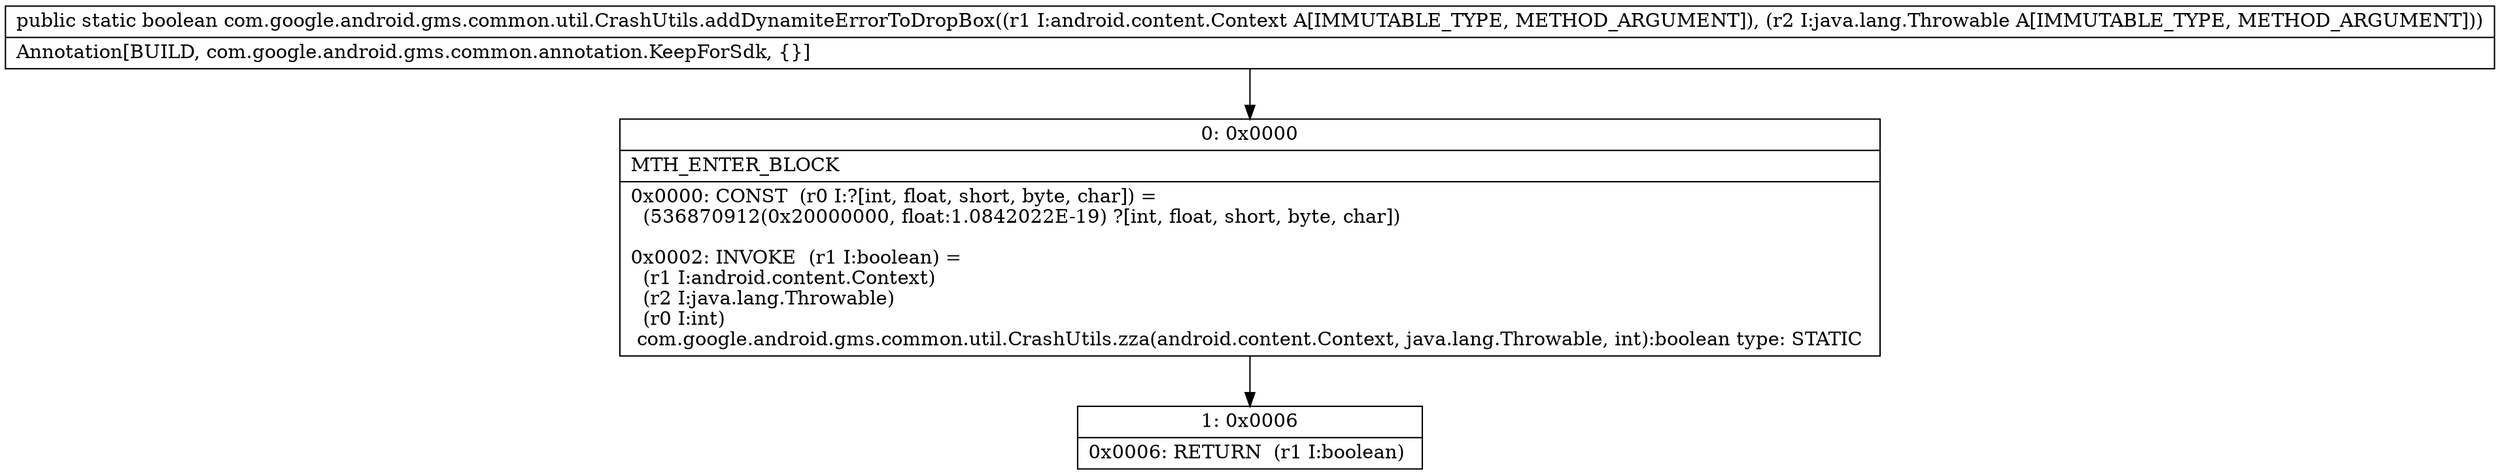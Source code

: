 digraph "CFG forcom.google.android.gms.common.util.CrashUtils.addDynamiteErrorToDropBox(Landroid\/content\/Context;Ljava\/lang\/Throwable;)Z" {
Node_0 [shape=record,label="{0\:\ 0x0000|MTH_ENTER_BLOCK\l|0x0000: CONST  (r0 I:?[int, float, short, byte, char]) = \l  (536870912(0x20000000, float:1.0842022E\-19) ?[int, float, short, byte, char])\l \l0x0002: INVOKE  (r1 I:boolean) = \l  (r1 I:android.content.Context)\l  (r2 I:java.lang.Throwable)\l  (r0 I:int)\l com.google.android.gms.common.util.CrashUtils.zza(android.content.Context, java.lang.Throwable, int):boolean type: STATIC \l}"];
Node_1 [shape=record,label="{1\:\ 0x0006|0x0006: RETURN  (r1 I:boolean) \l}"];
MethodNode[shape=record,label="{public static boolean com.google.android.gms.common.util.CrashUtils.addDynamiteErrorToDropBox((r1 I:android.content.Context A[IMMUTABLE_TYPE, METHOD_ARGUMENT]), (r2 I:java.lang.Throwable A[IMMUTABLE_TYPE, METHOD_ARGUMENT]))  | Annotation[BUILD, com.google.android.gms.common.annotation.KeepForSdk, \{\}]\l}"];
MethodNode -> Node_0;
Node_0 -> Node_1;
}

